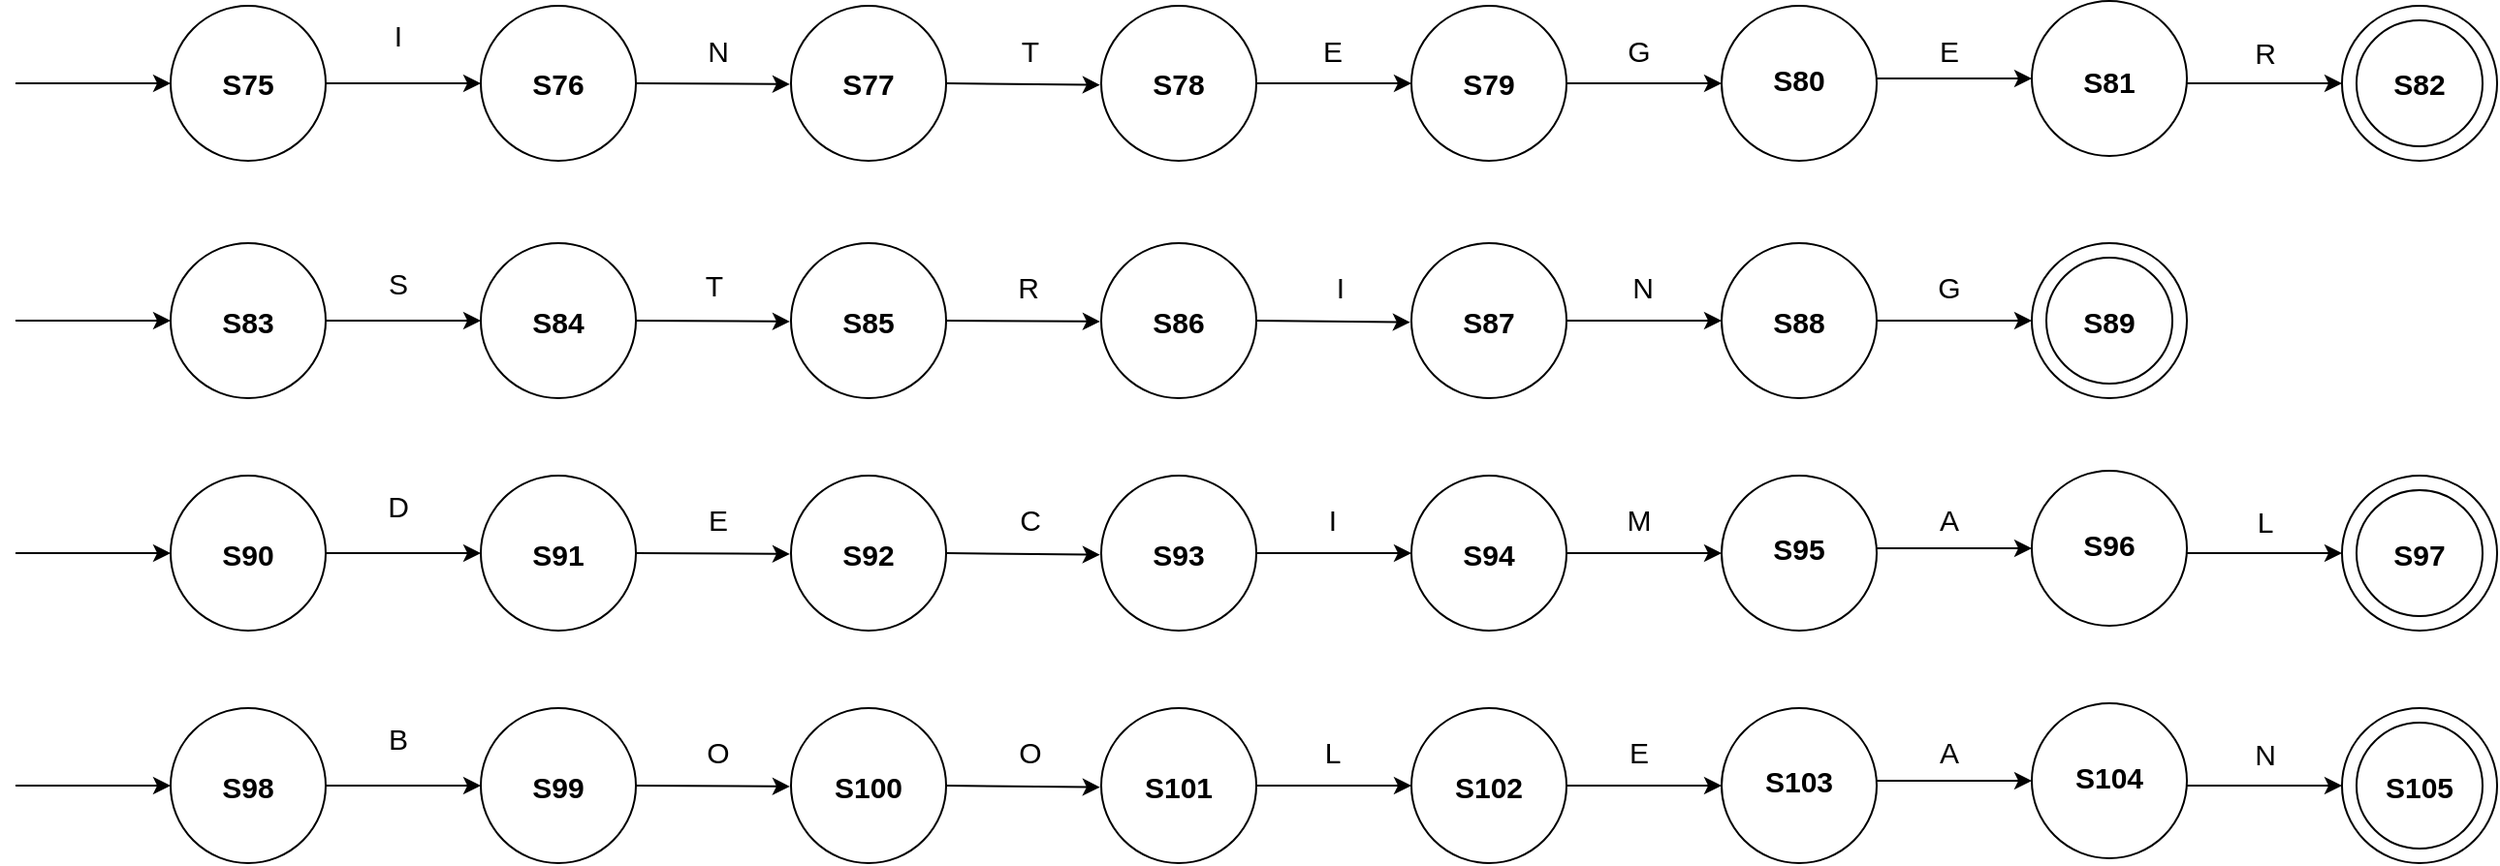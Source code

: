 <mxfile version="23.1.1" type="github">
  <diagram name="Page-1" id="0zzu3dNwDBYfxRRVzu9Y">
    <mxGraphModel dx="2291" dy="819" grid="1" gridSize="10" guides="1" tooltips="1" connect="1" arrows="1" fold="1" page="1" pageScale="1" pageWidth="850" pageHeight="1100" math="0" shadow="0">
      <root>
        <mxCell id="0" />
        <mxCell id="1" parent="0" />
        <mxCell id="2XecXI-3c3T1MpKRaNhF-1" value="" style="ellipse;whiteSpace=wrap;html=1;aspect=fixed;" vertex="1" parent="1">
          <mxGeometry x="40" y="40" width="80" height="80" as="geometry" />
        </mxCell>
        <mxCell id="2XecXI-3c3T1MpKRaNhF-2" value="" style="ellipse;whiteSpace=wrap;html=1;aspect=fixed;" vertex="1" parent="1">
          <mxGeometry x="-120" y="40" width="80" height="80" as="geometry" />
        </mxCell>
        <mxCell id="2XecXI-3c3T1MpKRaNhF-3" value="" style="endArrow=classic;html=1;rounded=0;entryX=0.842;entryY=1.112;entryDx=0;entryDy=0;exitX=1;exitY=0.5;exitDx=0;exitDy=0;entryPerimeter=0;" edge="1" parent="1" source="2XecXI-3c3T1MpKRaNhF-13" target="2XecXI-3c3T1MpKRaNhF-16">
          <mxGeometry width="50" height="50" relative="1" as="geometry">
            <mxPoint x="-160" y="80" as="sourcePoint" />
            <mxPoint x="-80" y="80" as="targetPoint" />
          </mxGeometry>
        </mxCell>
        <mxCell id="2XecXI-3c3T1MpKRaNhF-4" value="" style="endArrow=classic;html=1;rounded=0;entryX=0;entryY=0.5;entryDx=0;entryDy=0;exitX=1;exitY=0.5;exitDx=0;exitDy=0;" edge="1" parent="1" source="2XecXI-3c3T1MpKRaNhF-2" target="2XecXI-3c3T1MpKRaNhF-1">
          <mxGeometry width="50" height="50" relative="1" as="geometry">
            <mxPoint x="-30" y="110" as="sourcePoint" />
            <mxPoint x="90" y="110" as="targetPoint" />
          </mxGeometry>
        </mxCell>
        <mxCell id="2XecXI-3c3T1MpKRaNhF-5" value="&lt;b style=&quot;font-size: 15px;&quot;&gt;S78&lt;/b&gt;" style="text;html=1;strokeColor=none;fillColor=none;align=center;verticalAlign=middle;whiteSpace=wrap;rounded=0;fontSize=15;" vertex="1" parent="1">
          <mxGeometry x="-110" y="65" width="60" height="30" as="geometry" />
        </mxCell>
        <mxCell id="2XecXI-3c3T1MpKRaNhF-6" value="&lt;b&gt;&lt;font style=&quot;font-size: 15px;&quot;&gt;S79&lt;/font&gt;&lt;/b&gt;" style="text;html=1;strokeColor=none;fillColor=none;align=center;verticalAlign=middle;whiteSpace=wrap;rounded=0;" vertex="1" parent="1">
          <mxGeometry x="50" y="65" width="60" height="30" as="geometry" />
        </mxCell>
        <mxCell id="2XecXI-3c3T1MpKRaNhF-7" value="E" style="text;html=1;strokeColor=none;fillColor=none;align=center;verticalAlign=middle;whiteSpace=wrap;rounded=0;fontSize=15;" vertex="1" parent="1">
          <mxGeometry x="-53" y="47.5" width="105" height="30" as="geometry" />
        </mxCell>
        <mxCell id="2XecXI-3c3T1MpKRaNhF-8" value="" style="ellipse;whiteSpace=wrap;html=1;aspect=fixed;" vertex="1" parent="1">
          <mxGeometry x="520" y="40" width="80" height="80" as="geometry" />
        </mxCell>
        <mxCell id="2XecXI-3c3T1MpKRaNhF-9" value="" style="ellipse;whiteSpace=wrap;html=1;aspect=fixed;" vertex="1" parent="1">
          <mxGeometry x="527.5" y="47.5" width="65" height="65" as="geometry" />
        </mxCell>
        <mxCell id="2XecXI-3c3T1MpKRaNhF-10" value="" style="endArrow=classic;html=1;rounded=0;entryX=0;entryY=0.5;entryDx=0;entryDy=0;exitX=1;exitY=0.5;exitDx=0;exitDy=0;" edge="1" parent="1" target="2XecXI-3c3T1MpKRaNhF-8">
          <mxGeometry width="50" height="50" relative="1" as="geometry">
            <mxPoint x="440" y="80" as="sourcePoint" />
            <mxPoint x="570" y="110" as="targetPoint" />
          </mxGeometry>
        </mxCell>
        <mxCell id="2XecXI-3c3T1MpKRaNhF-11" value="&lt;b&gt;&lt;font style=&quot;font-size: 15px;&quot;&gt;S82&lt;/font&gt;&lt;/b&gt;" style="text;html=1;strokeColor=none;fillColor=none;align=center;verticalAlign=middle;whiteSpace=wrap;rounded=0;" vertex="1" parent="1">
          <mxGeometry x="530" y="65" width="60" height="30" as="geometry" />
        </mxCell>
        <mxCell id="2XecXI-3c3T1MpKRaNhF-12" value="R" style="text;html=1;strokeColor=none;fillColor=none;align=center;verticalAlign=middle;whiteSpace=wrap;rounded=0;fontSize=15;" vertex="1" parent="1">
          <mxGeometry x="428" y="48.5" width="105" height="30" as="geometry" />
        </mxCell>
        <mxCell id="2XecXI-3c3T1MpKRaNhF-13" value="" style="ellipse;whiteSpace=wrap;html=1;aspect=fixed;" vertex="1" parent="1">
          <mxGeometry x="-280" y="40" width="80" height="80" as="geometry" />
        </mxCell>
        <mxCell id="2XecXI-3c3T1MpKRaNhF-14" value="" style="endArrow=classic;html=1;rounded=0;entryX=0.852;entryY=1.098;entryDx=0;entryDy=0;entryPerimeter=0;" edge="1" parent="1" target="2XecXI-3c3T1MpKRaNhF-19">
          <mxGeometry width="50" height="50" relative="1" as="geometry">
            <mxPoint x="-360" y="80" as="sourcePoint" />
            <mxPoint x="-240" y="80" as="targetPoint" />
          </mxGeometry>
        </mxCell>
        <mxCell id="2XecXI-3c3T1MpKRaNhF-15" value="&lt;b style=&quot;font-size: 15px;&quot;&gt;S77&lt;/b&gt;" style="text;html=1;strokeColor=none;fillColor=none;align=center;verticalAlign=middle;whiteSpace=wrap;rounded=0;fontSize=15;" vertex="1" parent="1">
          <mxGeometry x="-270" y="65" width="60" height="30" as="geometry" />
        </mxCell>
        <mxCell id="2XecXI-3c3T1MpKRaNhF-16" value="T" style="text;html=1;strokeColor=none;fillColor=none;align=center;verticalAlign=middle;whiteSpace=wrap;rounded=0;fontSize=15;" vertex="1" parent="1">
          <mxGeometry x="-209" y="47.5" width="105" height="30" as="geometry" />
        </mxCell>
        <mxCell id="2XecXI-3c3T1MpKRaNhF-17" value="" style="ellipse;whiteSpace=wrap;html=1;aspect=fixed;" vertex="1" parent="1">
          <mxGeometry x="-440" y="40" width="80" height="80" as="geometry" />
        </mxCell>
        <mxCell id="2XecXI-3c3T1MpKRaNhF-18" value="&lt;b style=&quot;font-size: 15px;&quot;&gt;S76&lt;/b&gt;" style="text;html=1;strokeColor=none;fillColor=none;align=center;verticalAlign=middle;whiteSpace=wrap;rounded=0;fontSize=15;" vertex="1" parent="1">
          <mxGeometry x="-430" y="65" width="60" height="30" as="geometry" />
        </mxCell>
        <mxCell id="2XecXI-3c3T1MpKRaNhF-19" value="N" style="text;html=1;strokeColor=none;fillColor=none;align=center;verticalAlign=middle;whiteSpace=wrap;rounded=0;fontSize=15;" vertex="1" parent="1">
          <mxGeometry x="-370" y="47.5" width="105" height="30" as="geometry" />
        </mxCell>
        <mxCell id="2XecXI-3c3T1MpKRaNhF-20" value="" style="endArrow=classic;html=1;rounded=0;" edge="1" parent="1">
          <mxGeometry width="50" height="50" relative="1" as="geometry">
            <mxPoint x="-520" y="80" as="sourcePoint" />
            <mxPoint x="-440" y="80" as="targetPoint" />
          </mxGeometry>
        </mxCell>
        <mxCell id="2XecXI-3c3T1MpKRaNhF-21" value="" style="ellipse;whiteSpace=wrap;html=1;aspect=fixed;" vertex="1" parent="1">
          <mxGeometry x="-600" y="40" width="80" height="80" as="geometry" />
        </mxCell>
        <mxCell id="2XecXI-3c3T1MpKRaNhF-22" value="" style="endArrow=classic;html=1;rounded=0;entryX=0;entryY=0.5;entryDx=0;entryDy=0;" edge="1" parent="1">
          <mxGeometry width="50" height="50" relative="1" as="geometry">
            <mxPoint x="-680" y="80" as="sourcePoint" />
            <mxPoint x="-600" y="80" as="targetPoint" />
          </mxGeometry>
        </mxCell>
        <mxCell id="2XecXI-3c3T1MpKRaNhF-23" value="&lt;b style=&quot;font-size: 15px;&quot;&gt;S75&lt;/b&gt;" style="text;html=1;strokeColor=none;fillColor=none;align=center;verticalAlign=middle;whiteSpace=wrap;rounded=0;fontSize=15;" vertex="1" parent="1">
          <mxGeometry x="-590" y="65" width="60" height="30" as="geometry" />
        </mxCell>
        <mxCell id="2XecXI-3c3T1MpKRaNhF-24" value="I" style="text;html=1;strokeColor=none;fillColor=none;align=center;verticalAlign=middle;whiteSpace=wrap;rounded=0;fontSize=15;" vertex="1" parent="1">
          <mxGeometry x="-535" y="40" width="105" height="30" as="geometry" />
        </mxCell>
        <mxCell id="2XecXI-3c3T1MpKRaNhF-25" value="" style="ellipse;whiteSpace=wrap;html=1;aspect=fixed;" vertex="1" parent="1">
          <mxGeometry x="200" y="40" width="80" height="80" as="geometry" />
        </mxCell>
        <mxCell id="2XecXI-3c3T1MpKRaNhF-26" value="" style="endArrow=classic;html=1;rounded=0;entryX=0;entryY=0.5;entryDx=0;entryDy=0;exitX=1;exitY=0.5;exitDx=0;exitDy=0;" edge="1" parent="1" target="2XecXI-3c3T1MpKRaNhF-25">
          <mxGeometry width="50" height="50" relative="1" as="geometry">
            <mxPoint x="120" y="80" as="sourcePoint" />
            <mxPoint x="250" y="110" as="targetPoint" />
          </mxGeometry>
        </mxCell>
        <mxCell id="2XecXI-3c3T1MpKRaNhF-27" value="&lt;b&gt;&lt;font style=&quot;font-size: 15px;&quot;&gt;S80&lt;/font&gt;&lt;/b&gt;" style="text;html=1;strokeColor=none;fillColor=none;align=center;verticalAlign=middle;whiteSpace=wrap;rounded=0;" vertex="1" parent="1">
          <mxGeometry x="210" y="65" width="60" height="25" as="geometry" />
        </mxCell>
        <mxCell id="2XecXI-3c3T1MpKRaNhF-28" value="G" style="text;html=1;strokeColor=none;fillColor=none;align=center;verticalAlign=middle;whiteSpace=wrap;rounded=0;fontSize=15;" vertex="1" parent="1">
          <mxGeometry x="105" y="47.5" width="105" height="30" as="geometry" />
        </mxCell>
        <mxCell id="2XecXI-3c3T1MpKRaNhF-29" value="" style="ellipse;whiteSpace=wrap;html=1;aspect=fixed;" vertex="1" parent="1">
          <mxGeometry x="360" y="37.5" width="80" height="80" as="geometry" />
        </mxCell>
        <mxCell id="2XecXI-3c3T1MpKRaNhF-30" value="" style="endArrow=classic;html=1;rounded=0;entryX=0;entryY=0.5;entryDx=0;entryDy=0;exitX=1;exitY=0.5;exitDx=0;exitDy=0;" edge="1" parent="1" target="2XecXI-3c3T1MpKRaNhF-29">
          <mxGeometry width="50" height="50" relative="1" as="geometry">
            <mxPoint x="280" y="77.5" as="sourcePoint" />
            <mxPoint x="410" y="107.5" as="targetPoint" />
          </mxGeometry>
        </mxCell>
        <mxCell id="2XecXI-3c3T1MpKRaNhF-31" value="&lt;b&gt;&lt;font style=&quot;font-size: 15px;&quot;&gt;S81&lt;/font&gt;&lt;/b&gt;" style="text;html=1;strokeColor=none;fillColor=none;align=center;verticalAlign=middle;whiteSpace=wrap;rounded=0;" vertex="1" parent="1">
          <mxGeometry x="370" y="66.5" width="60" height="25" as="geometry" />
        </mxCell>
        <mxCell id="2XecXI-3c3T1MpKRaNhF-32" value="E" style="text;html=1;strokeColor=none;fillColor=none;align=center;verticalAlign=middle;whiteSpace=wrap;rounded=0;fontSize=15;" vertex="1" parent="1">
          <mxGeometry x="265" y="47.5" width="105" height="30" as="geometry" />
        </mxCell>
        <mxCell id="2XecXI-3c3T1MpKRaNhF-33" value="" style="ellipse;whiteSpace=wrap;html=1;aspect=fixed;" vertex="1" parent="1">
          <mxGeometry x="200" y="162.5" width="80" height="80" as="geometry" />
        </mxCell>
        <mxCell id="2XecXI-3c3T1MpKRaNhF-34" value="" style="ellipse;whiteSpace=wrap;html=1;aspect=fixed;" vertex="1" parent="1">
          <mxGeometry x="40" y="162.5" width="80" height="80" as="geometry" />
        </mxCell>
        <mxCell id="2XecXI-3c3T1MpKRaNhF-35" value="" style="endArrow=classic;html=1;rounded=0;entryX=0.842;entryY=1.112;entryDx=0;entryDy=0;exitX=1;exitY=0.5;exitDx=0;exitDy=0;entryPerimeter=0;" edge="1" parent="1" source="2XecXI-3c3T1MpKRaNhF-45" target="2XecXI-3c3T1MpKRaNhF-48">
          <mxGeometry width="50" height="50" relative="1" as="geometry">
            <mxPoint y="202.5" as="sourcePoint" />
            <mxPoint x="80" y="202.5" as="targetPoint" />
          </mxGeometry>
        </mxCell>
        <mxCell id="2XecXI-3c3T1MpKRaNhF-36" value="" style="endArrow=classic;html=1;rounded=0;entryX=0;entryY=0.5;entryDx=0;entryDy=0;exitX=1;exitY=0.5;exitDx=0;exitDy=0;" edge="1" parent="1" source="2XecXI-3c3T1MpKRaNhF-34" target="2XecXI-3c3T1MpKRaNhF-33">
          <mxGeometry width="50" height="50" relative="1" as="geometry">
            <mxPoint x="130" y="232.5" as="sourcePoint" />
            <mxPoint x="250" y="232.5" as="targetPoint" />
          </mxGeometry>
        </mxCell>
        <mxCell id="2XecXI-3c3T1MpKRaNhF-37" value="&lt;b style=&quot;font-size: 15px;&quot;&gt;S87&lt;/b&gt;" style="text;html=1;strokeColor=none;fillColor=none;align=center;verticalAlign=middle;whiteSpace=wrap;rounded=0;fontSize=15;" vertex="1" parent="1">
          <mxGeometry x="50" y="187.5" width="60" height="30" as="geometry" />
        </mxCell>
        <mxCell id="2XecXI-3c3T1MpKRaNhF-38" value="&lt;b&gt;&lt;font style=&quot;font-size: 15px;&quot;&gt;S88&lt;/font&gt;&lt;/b&gt;" style="text;html=1;strokeColor=none;fillColor=none;align=center;verticalAlign=middle;whiteSpace=wrap;rounded=0;" vertex="1" parent="1">
          <mxGeometry x="210" y="187.5" width="60" height="30" as="geometry" />
        </mxCell>
        <mxCell id="2XecXI-3c3T1MpKRaNhF-39" value="N" style="text;html=1;strokeColor=none;fillColor=none;align=center;verticalAlign=middle;whiteSpace=wrap;rounded=0;fontSize=15;" vertex="1" parent="1">
          <mxGeometry x="107" y="170" width="105" height="30" as="geometry" />
        </mxCell>
        <mxCell id="2XecXI-3c3T1MpKRaNhF-40" value="" style="ellipse;whiteSpace=wrap;html=1;aspect=fixed;" vertex="1" parent="1">
          <mxGeometry x="360" y="162.5" width="80" height="80" as="geometry" />
        </mxCell>
        <mxCell id="2XecXI-3c3T1MpKRaNhF-41" value="" style="ellipse;whiteSpace=wrap;html=1;aspect=fixed;" vertex="1" parent="1">
          <mxGeometry x="367.5" y="170" width="65" height="65" as="geometry" />
        </mxCell>
        <mxCell id="2XecXI-3c3T1MpKRaNhF-43" value="&lt;b&gt;&lt;font style=&quot;font-size: 15px;&quot;&gt;S89&lt;/font&gt;&lt;/b&gt;" style="text;html=1;strokeColor=none;fillColor=none;align=center;verticalAlign=middle;whiteSpace=wrap;rounded=0;" vertex="1" parent="1">
          <mxGeometry x="370" y="187.5" width="60" height="30" as="geometry" />
        </mxCell>
        <mxCell id="2XecXI-3c3T1MpKRaNhF-45" value="" style="ellipse;whiteSpace=wrap;html=1;aspect=fixed;" vertex="1" parent="1">
          <mxGeometry x="-120" y="162.5" width="80" height="80" as="geometry" />
        </mxCell>
        <mxCell id="2XecXI-3c3T1MpKRaNhF-46" value="" style="endArrow=classic;html=1;rounded=0;entryX=0.852;entryY=1.098;entryDx=0;entryDy=0;entryPerimeter=0;" edge="1" parent="1">
          <mxGeometry width="50" height="50" relative="1" as="geometry">
            <mxPoint x="-200" y="202.5" as="sourcePoint" />
            <mxPoint x="-120.54" y="202.94" as="targetPoint" />
          </mxGeometry>
        </mxCell>
        <mxCell id="2XecXI-3c3T1MpKRaNhF-47" value="&lt;b style=&quot;font-size: 15px;&quot;&gt;S86&lt;/b&gt;" style="text;html=1;strokeColor=none;fillColor=none;align=center;verticalAlign=middle;whiteSpace=wrap;rounded=0;fontSize=15;" vertex="1" parent="1">
          <mxGeometry x="-110" y="187.5" width="60" height="30" as="geometry" />
        </mxCell>
        <mxCell id="2XecXI-3c3T1MpKRaNhF-48" value="I" style="text;html=1;strokeColor=none;fillColor=none;align=center;verticalAlign=middle;whiteSpace=wrap;rounded=0;fontSize=15;" vertex="1" parent="1">
          <mxGeometry x="-49" y="170" width="105" height="30" as="geometry" />
        </mxCell>
        <mxCell id="2XecXI-3c3T1MpKRaNhF-49" value="" style="ellipse;whiteSpace=wrap;html=1;aspect=fixed;" vertex="1" parent="1">
          <mxGeometry x="-440" y="162.5" width="80" height="80" as="geometry" />
        </mxCell>
        <mxCell id="2XecXI-3c3T1MpKRaNhF-50" value="&lt;b style=&quot;font-size: 15px;&quot;&gt;S84&lt;/b&gt;" style="text;html=1;strokeColor=none;fillColor=none;align=center;verticalAlign=middle;whiteSpace=wrap;rounded=0;fontSize=15;" vertex="1" parent="1">
          <mxGeometry x="-430" y="187.5" width="60" height="30" as="geometry" />
        </mxCell>
        <mxCell id="2XecXI-3c3T1MpKRaNhF-51" value="T" style="text;html=1;strokeColor=none;fillColor=none;align=center;verticalAlign=middle;whiteSpace=wrap;rounded=0;fontSize=15;" vertex="1" parent="1">
          <mxGeometry x="-372" y="169" width="105" height="30" as="geometry" />
        </mxCell>
        <mxCell id="2XecXI-3c3T1MpKRaNhF-52" value="" style="endArrow=classic;html=1;rounded=0;" edge="1" parent="1">
          <mxGeometry width="50" height="50" relative="1" as="geometry">
            <mxPoint x="-520" y="202.5" as="sourcePoint" />
            <mxPoint x="-440" y="202.5" as="targetPoint" />
          </mxGeometry>
        </mxCell>
        <mxCell id="2XecXI-3c3T1MpKRaNhF-53" value="" style="ellipse;whiteSpace=wrap;html=1;aspect=fixed;" vertex="1" parent="1">
          <mxGeometry x="-600" y="162.5" width="80" height="80" as="geometry" />
        </mxCell>
        <mxCell id="2XecXI-3c3T1MpKRaNhF-54" value="" style="endArrow=classic;html=1;rounded=0;entryX=0;entryY=0.5;entryDx=0;entryDy=0;" edge="1" parent="1">
          <mxGeometry width="50" height="50" relative="1" as="geometry">
            <mxPoint x="-680" y="202.5" as="sourcePoint" />
            <mxPoint x="-600" y="202.5" as="targetPoint" />
          </mxGeometry>
        </mxCell>
        <mxCell id="2XecXI-3c3T1MpKRaNhF-55" value="&lt;b style=&quot;font-size: 15px;&quot;&gt;S83&lt;/b&gt;" style="text;html=1;strokeColor=none;fillColor=none;align=center;verticalAlign=middle;whiteSpace=wrap;rounded=0;fontSize=15;" vertex="1" parent="1">
          <mxGeometry x="-590" y="187.5" width="60" height="30" as="geometry" />
        </mxCell>
        <mxCell id="2XecXI-3c3T1MpKRaNhF-56" value="S" style="text;html=1;strokeColor=none;fillColor=none;align=center;verticalAlign=middle;whiteSpace=wrap;rounded=0;fontSize=15;" vertex="1" parent="1">
          <mxGeometry x="-535" y="167.5" width="105" height="30" as="geometry" />
        </mxCell>
        <mxCell id="2XecXI-3c3T1MpKRaNhF-58" value="" style="endArrow=classic;html=1;rounded=0;entryX=0;entryY=0.5;entryDx=0;entryDy=0;exitX=1;exitY=0.5;exitDx=0;exitDy=0;" edge="1" parent="1">
          <mxGeometry width="50" height="50" relative="1" as="geometry">
            <mxPoint x="280" y="202.5" as="sourcePoint" />
            <mxPoint x="360.0" y="202.5" as="targetPoint" />
          </mxGeometry>
        </mxCell>
        <mxCell id="2XecXI-3c3T1MpKRaNhF-60" value="G" style="text;html=1;strokeColor=none;fillColor=none;align=center;verticalAlign=middle;whiteSpace=wrap;rounded=0;fontSize=15;" vertex="1" parent="1">
          <mxGeometry x="265" y="170" width="105" height="30" as="geometry" />
        </mxCell>
        <mxCell id="2XecXI-3c3T1MpKRaNhF-65" value="" style="ellipse;whiteSpace=wrap;html=1;aspect=fixed;" vertex="1" parent="1">
          <mxGeometry x="40" y="282.5" width="80" height="80" as="geometry" />
        </mxCell>
        <mxCell id="2XecXI-3c3T1MpKRaNhF-66" value="" style="ellipse;whiteSpace=wrap;html=1;aspect=fixed;" vertex="1" parent="1">
          <mxGeometry x="-120" y="282.5" width="80" height="80" as="geometry" />
        </mxCell>
        <mxCell id="2XecXI-3c3T1MpKRaNhF-67" value="" style="endArrow=classic;html=1;rounded=0;entryX=0.842;entryY=1.112;entryDx=0;entryDy=0;exitX=1;exitY=0.5;exitDx=0;exitDy=0;entryPerimeter=0;" edge="1" parent="1" source="2XecXI-3c3T1MpKRaNhF-77" target="2XecXI-3c3T1MpKRaNhF-80">
          <mxGeometry width="50" height="50" relative="1" as="geometry">
            <mxPoint x="-160" y="322.5" as="sourcePoint" />
            <mxPoint x="-80" y="322.5" as="targetPoint" />
          </mxGeometry>
        </mxCell>
        <mxCell id="2XecXI-3c3T1MpKRaNhF-68" value="" style="endArrow=classic;html=1;rounded=0;entryX=0;entryY=0.5;entryDx=0;entryDy=0;exitX=1;exitY=0.5;exitDx=0;exitDy=0;" edge="1" parent="1" source="2XecXI-3c3T1MpKRaNhF-66" target="2XecXI-3c3T1MpKRaNhF-65">
          <mxGeometry width="50" height="50" relative="1" as="geometry">
            <mxPoint x="-30" y="352.5" as="sourcePoint" />
            <mxPoint x="90" y="352.5" as="targetPoint" />
          </mxGeometry>
        </mxCell>
        <mxCell id="2XecXI-3c3T1MpKRaNhF-69" value="&lt;b style=&quot;font-size: 15px;&quot;&gt;S93&lt;/b&gt;" style="text;html=1;strokeColor=none;fillColor=none;align=center;verticalAlign=middle;whiteSpace=wrap;rounded=0;fontSize=15;" vertex="1" parent="1">
          <mxGeometry x="-110" y="307.5" width="60" height="30" as="geometry" />
        </mxCell>
        <mxCell id="2XecXI-3c3T1MpKRaNhF-70" value="&lt;b&gt;&lt;font style=&quot;font-size: 15px;&quot;&gt;S94&lt;/font&gt;&lt;/b&gt;" style="text;html=1;strokeColor=none;fillColor=none;align=center;verticalAlign=middle;whiteSpace=wrap;rounded=0;" vertex="1" parent="1">
          <mxGeometry x="50" y="307.5" width="60" height="30" as="geometry" />
        </mxCell>
        <mxCell id="2XecXI-3c3T1MpKRaNhF-71" value="I" style="text;html=1;strokeColor=none;fillColor=none;align=center;verticalAlign=middle;whiteSpace=wrap;rounded=0;fontSize=15;" vertex="1" parent="1">
          <mxGeometry x="-53" y="290" width="105" height="30" as="geometry" />
        </mxCell>
        <mxCell id="2XecXI-3c3T1MpKRaNhF-72" value="" style="ellipse;whiteSpace=wrap;html=1;aspect=fixed;" vertex="1" parent="1">
          <mxGeometry x="520" y="282.5" width="80" height="80" as="geometry" />
        </mxCell>
        <mxCell id="2XecXI-3c3T1MpKRaNhF-73" value="" style="ellipse;whiteSpace=wrap;html=1;aspect=fixed;" vertex="1" parent="1">
          <mxGeometry x="527.5" y="290" width="65" height="65" as="geometry" />
        </mxCell>
        <mxCell id="2XecXI-3c3T1MpKRaNhF-74" value="" style="endArrow=classic;html=1;rounded=0;entryX=0;entryY=0.5;entryDx=0;entryDy=0;exitX=1;exitY=0.5;exitDx=0;exitDy=0;" edge="1" parent="1" target="2XecXI-3c3T1MpKRaNhF-72">
          <mxGeometry width="50" height="50" relative="1" as="geometry">
            <mxPoint x="440" y="322.5" as="sourcePoint" />
            <mxPoint x="570" y="352.5" as="targetPoint" />
          </mxGeometry>
        </mxCell>
        <mxCell id="2XecXI-3c3T1MpKRaNhF-75" value="&lt;b&gt;&lt;font style=&quot;font-size: 15px;&quot;&gt;S97&lt;/font&gt;&lt;/b&gt;" style="text;html=1;strokeColor=none;fillColor=none;align=center;verticalAlign=middle;whiteSpace=wrap;rounded=0;" vertex="1" parent="1">
          <mxGeometry x="530" y="307.5" width="60" height="30" as="geometry" />
        </mxCell>
        <mxCell id="2XecXI-3c3T1MpKRaNhF-76" value="L" style="text;html=1;strokeColor=none;fillColor=none;align=center;verticalAlign=middle;whiteSpace=wrap;rounded=0;fontSize=15;" vertex="1" parent="1">
          <mxGeometry x="428" y="291" width="105" height="30" as="geometry" />
        </mxCell>
        <mxCell id="2XecXI-3c3T1MpKRaNhF-77" value="" style="ellipse;whiteSpace=wrap;html=1;aspect=fixed;" vertex="1" parent="1">
          <mxGeometry x="-280" y="282.5" width="80" height="80" as="geometry" />
        </mxCell>
        <mxCell id="2XecXI-3c3T1MpKRaNhF-78" value="" style="endArrow=classic;html=1;rounded=0;entryX=0.852;entryY=1.098;entryDx=0;entryDy=0;entryPerimeter=0;" edge="1" parent="1" target="2XecXI-3c3T1MpKRaNhF-83">
          <mxGeometry width="50" height="50" relative="1" as="geometry">
            <mxPoint x="-360" y="322.5" as="sourcePoint" />
            <mxPoint x="-240" y="322.5" as="targetPoint" />
          </mxGeometry>
        </mxCell>
        <mxCell id="2XecXI-3c3T1MpKRaNhF-79" value="&lt;b style=&quot;font-size: 15px;&quot;&gt;S92&lt;/b&gt;" style="text;html=1;strokeColor=none;fillColor=none;align=center;verticalAlign=middle;whiteSpace=wrap;rounded=0;fontSize=15;" vertex="1" parent="1">
          <mxGeometry x="-270" y="307.5" width="60" height="30" as="geometry" />
        </mxCell>
        <mxCell id="2XecXI-3c3T1MpKRaNhF-80" value="C" style="text;html=1;strokeColor=none;fillColor=none;align=center;verticalAlign=middle;whiteSpace=wrap;rounded=0;fontSize=15;" vertex="1" parent="1">
          <mxGeometry x="-209" y="290" width="105" height="30" as="geometry" />
        </mxCell>
        <mxCell id="2XecXI-3c3T1MpKRaNhF-81" value="" style="ellipse;whiteSpace=wrap;html=1;aspect=fixed;" vertex="1" parent="1">
          <mxGeometry x="-440" y="282.5" width="80" height="80" as="geometry" />
        </mxCell>
        <mxCell id="2XecXI-3c3T1MpKRaNhF-82" value="&lt;b style=&quot;font-size: 15px;&quot;&gt;S91&lt;/b&gt;" style="text;html=1;strokeColor=none;fillColor=none;align=center;verticalAlign=middle;whiteSpace=wrap;rounded=0;fontSize=15;" vertex="1" parent="1">
          <mxGeometry x="-430" y="307.5" width="60" height="30" as="geometry" />
        </mxCell>
        <mxCell id="2XecXI-3c3T1MpKRaNhF-83" value="E" style="text;html=1;strokeColor=none;fillColor=none;align=center;verticalAlign=middle;whiteSpace=wrap;rounded=0;fontSize=15;" vertex="1" parent="1">
          <mxGeometry x="-370" y="290" width="105" height="30" as="geometry" />
        </mxCell>
        <mxCell id="2XecXI-3c3T1MpKRaNhF-84" value="" style="endArrow=classic;html=1;rounded=0;" edge="1" parent="1">
          <mxGeometry width="50" height="50" relative="1" as="geometry">
            <mxPoint x="-520" y="322.5" as="sourcePoint" />
            <mxPoint x="-440" y="322.5" as="targetPoint" />
          </mxGeometry>
        </mxCell>
        <mxCell id="2XecXI-3c3T1MpKRaNhF-85" value="" style="ellipse;whiteSpace=wrap;html=1;aspect=fixed;" vertex="1" parent="1">
          <mxGeometry x="-600" y="282.5" width="80" height="80" as="geometry" />
        </mxCell>
        <mxCell id="2XecXI-3c3T1MpKRaNhF-86" value="" style="endArrow=classic;html=1;rounded=0;entryX=0;entryY=0.5;entryDx=0;entryDy=0;" edge="1" parent="1">
          <mxGeometry width="50" height="50" relative="1" as="geometry">
            <mxPoint x="-680" y="322.5" as="sourcePoint" />
            <mxPoint x="-600" y="322.5" as="targetPoint" />
          </mxGeometry>
        </mxCell>
        <mxCell id="2XecXI-3c3T1MpKRaNhF-87" value="&lt;b style=&quot;font-size: 15px;&quot;&gt;S90&lt;/b&gt;" style="text;html=1;strokeColor=none;fillColor=none;align=center;verticalAlign=middle;whiteSpace=wrap;rounded=0;fontSize=15;" vertex="1" parent="1">
          <mxGeometry x="-590" y="307.5" width="60" height="30" as="geometry" />
        </mxCell>
        <mxCell id="2XecXI-3c3T1MpKRaNhF-88" value="D" style="text;html=1;strokeColor=none;fillColor=none;align=center;verticalAlign=middle;whiteSpace=wrap;rounded=0;fontSize=15;" vertex="1" parent="1">
          <mxGeometry x="-535" y="282.5" width="105" height="30" as="geometry" />
        </mxCell>
        <mxCell id="2XecXI-3c3T1MpKRaNhF-89" value="" style="ellipse;whiteSpace=wrap;html=1;aspect=fixed;" vertex="1" parent="1">
          <mxGeometry x="200" y="282.5" width="80" height="80" as="geometry" />
        </mxCell>
        <mxCell id="2XecXI-3c3T1MpKRaNhF-90" value="" style="endArrow=classic;html=1;rounded=0;entryX=0;entryY=0.5;entryDx=0;entryDy=0;exitX=1;exitY=0.5;exitDx=0;exitDy=0;" edge="1" parent="1" target="2XecXI-3c3T1MpKRaNhF-89">
          <mxGeometry width="50" height="50" relative="1" as="geometry">
            <mxPoint x="120" y="322.5" as="sourcePoint" />
            <mxPoint x="250" y="352.5" as="targetPoint" />
          </mxGeometry>
        </mxCell>
        <mxCell id="2XecXI-3c3T1MpKRaNhF-91" value="&lt;b&gt;&lt;font style=&quot;font-size: 15px;&quot;&gt;S95&lt;/font&gt;&lt;/b&gt;" style="text;html=1;strokeColor=none;fillColor=none;align=center;verticalAlign=middle;whiteSpace=wrap;rounded=0;" vertex="1" parent="1">
          <mxGeometry x="210" y="307.5" width="60" height="25" as="geometry" />
        </mxCell>
        <mxCell id="2XecXI-3c3T1MpKRaNhF-92" value="M" style="text;html=1;strokeColor=none;fillColor=none;align=center;verticalAlign=middle;whiteSpace=wrap;rounded=0;fontSize=15;" vertex="1" parent="1">
          <mxGeometry x="105" y="290" width="105" height="30" as="geometry" />
        </mxCell>
        <mxCell id="2XecXI-3c3T1MpKRaNhF-93" value="" style="ellipse;whiteSpace=wrap;html=1;aspect=fixed;" vertex="1" parent="1">
          <mxGeometry x="360" y="280" width="80" height="80" as="geometry" />
        </mxCell>
        <mxCell id="2XecXI-3c3T1MpKRaNhF-94" value="" style="endArrow=classic;html=1;rounded=0;entryX=0;entryY=0.5;entryDx=0;entryDy=0;exitX=1;exitY=0.5;exitDx=0;exitDy=0;" edge="1" parent="1" target="2XecXI-3c3T1MpKRaNhF-93">
          <mxGeometry width="50" height="50" relative="1" as="geometry">
            <mxPoint x="280" y="320" as="sourcePoint" />
            <mxPoint x="410" y="350" as="targetPoint" />
          </mxGeometry>
        </mxCell>
        <mxCell id="2XecXI-3c3T1MpKRaNhF-95" value="&lt;b&gt;&lt;font style=&quot;font-size: 15px;&quot;&gt;S96&lt;/font&gt;&lt;/b&gt;" style="text;html=1;strokeColor=none;fillColor=none;align=center;verticalAlign=middle;whiteSpace=wrap;rounded=0;" vertex="1" parent="1">
          <mxGeometry x="370" y="305" width="60" height="25" as="geometry" />
        </mxCell>
        <mxCell id="2XecXI-3c3T1MpKRaNhF-96" value="A" style="text;html=1;strokeColor=none;fillColor=none;align=center;verticalAlign=middle;whiteSpace=wrap;rounded=0;fontSize=15;" vertex="1" parent="1">
          <mxGeometry x="265" y="290" width="105" height="30" as="geometry" />
        </mxCell>
        <mxCell id="2XecXI-3c3T1MpKRaNhF-97" value="" style="ellipse;whiteSpace=wrap;html=1;aspect=fixed;" vertex="1" parent="1">
          <mxGeometry x="40" y="402.5" width="80" height="80" as="geometry" />
        </mxCell>
        <mxCell id="2XecXI-3c3T1MpKRaNhF-98" value="" style="ellipse;whiteSpace=wrap;html=1;aspect=fixed;" vertex="1" parent="1">
          <mxGeometry x="-120" y="402.5" width="80" height="80" as="geometry" />
        </mxCell>
        <mxCell id="2XecXI-3c3T1MpKRaNhF-99" value="" style="endArrow=classic;html=1;rounded=0;entryX=0.842;entryY=1.112;entryDx=0;entryDy=0;exitX=1;exitY=0.5;exitDx=0;exitDy=0;entryPerimeter=0;" edge="1" parent="1" source="2XecXI-3c3T1MpKRaNhF-109" target="2XecXI-3c3T1MpKRaNhF-112">
          <mxGeometry width="50" height="50" relative="1" as="geometry">
            <mxPoint x="-160" y="442.5" as="sourcePoint" />
            <mxPoint x="-80" y="442.5" as="targetPoint" />
          </mxGeometry>
        </mxCell>
        <mxCell id="2XecXI-3c3T1MpKRaNhF-100" value="" style="endArrow=classic;html=1;rounded=0;entryX=0;entryY=0.5;entryDx=0;entryDy=0;exitX=1;exitY=0.5;exitDx=0;exitDy=0;" edge="1" parent="1" source="2XecXI-3c3T1MpKRaNhF-98" target="2XecXI-3c3T1MpKRaNhF-97">
          <mxGeometry width="50" height="50" relative="1" as="geometry">
            <mxPoint x="-30" y="472.5" as="sourcePoint" />
            <mxPoint x="90" y="472.5" as="targetPoint" />
          </mxGeometry>
        </mxCell>
        <mxCell id="2XecXI-3c3T1MpKRaNhF-101" value="&lt;b style=&quot;font-size: 15px;&quot;&gt;S101&lt;/b&gt;" style="text;html=1;strokeColor=none;fillColor=none;align=center;verticalAlign=middle;whiteSpace=wrap;rounded=0;fontSize=15;" vertex="1" parent="1">
          <mxGeometry x="-110" y="427.5" width="60" height="30" as="geometry" />
        </mxCell>
        <mxCell id="2XecXI-3c3T1MpKRaNhF-102" value="&lt;b&gt;&lt;font style=&quot;font-size: 15px;&quot;&gt;S102&lt;/font&gt;&lt;/b&gt;" style="text;html=1;strokeColor=none;fillColor=none;align=center;verticalAlign=middle;whiteSpace=wrap;rounded=0;" vertex="1" parent="1">
          <mxGeometry x="50" y="427.5" width="60" height="30" as="geometry" />
        </mxCell>
        <mxCell id="2XecXI-3c3T1MpKRaNhF-103" value="L" style="text;html=1;strokeColor=none;fillColor=none;align=center;verticalAlign=middle;whiteSpace=wrap;rounded=0;fontSize=15;" vertex="1" parent="1">
          <mxGeometry x="-53" y="410" width="105" height="30" as="geometry" />
        </mxCell>
        <mxCell id="2XecXI-3c3T1MpKRaNhF-104" value="" style="ellipse;whiteSpace=wrap;html=1;aspect=fixed;" vertex="1" parent="1">
          <mxGeometry x="520" y="402.5" width="80" height="80" as="geometry" />
        </mxCell>
        <mxCell id="2XecXI-3c3T1MpKRaNhF-105" value="" style="ellipse;whiteSpace=wrap;html=1;aspect=fixed;" vertex="1" parent="1">
          <mxGeometry x="527.5" y="410" width="65" height="65" as="geometry" />
        </mxCell>
        <mxCell id="2XecXI-3c3T1MpKRaNhF-106" value="" style="endArrow=classic;html=1;rounded=0;entryX=0;entryY=0.5;entryDx=0;entryDy=0;exitX=1;exitY=0.5;exitDx=0;exitDy=0;" edge="1" parent="1" target="2XecXI-3c3T1MpKRaNhF-104">
          <mxGeometry width="50" height="50" relative="1" as="geometry">
            <mxPoint x="440" y="442.5" as="sourcePoint" />
            <mxPoint x="570" y="472.5" as="targetPoint" />
          </mxGeometry>
        </mxCell>
        <mxCell id="2XecXI-3c3T1MpKRaNhF-107" value="&lt;b&gt;&lt;font style=&quot;font-size: 15px;&quot;&gt;S105&lt;/font&gt;&lt;/b&gt;" style="text;html=1;strokeColor=none;fillColor=none;align=center;verticalAlign=middle;whiteSpace=wrap;rounded=0;" vertex="1" parent="1">
          <mxGeometry x="530" y="427.5" width="60" height="30" as="geometry" />
        </mxCell>
        <mxCell id="2XecXI-3c3T1MpKRaNhF-108" value="N" style="text;html=1;strokeColor=none;fillColor=none;align=center;verticalAlign=middle;whiteSpace=wrap;rounded=0;fontSize=15;" vertex="1" parent="1">
          <mxGeometry x="428" y="411" width="105" height="30" as="geometry" />
        </mxCell>
        <mxCell id="2XecXI-3c3T1MpKRaNhF-109" value="" style="ellipse;whiteSpace=wrap;html=1;aspect=fixed;" vertex="1" parent="1">
          <mxGeometry x="-280" y="402.5" width="80" height="80" as="geometry" />
        </mxCell>
        <mxCell id="2XecXI-3c3T1MpKRaNhF-110" value="" style="endArrow=classic;html=1;rounded=0;entryX=0.852;entryY=1.098;entryDx=0;entryDy=0;entryPerimeter=0;" edge="1" parent="1" target="2XecXI-3c3T1MpKRaNhF-115">
          <mxGeometry width="50" height="50" relative="1" as="geometry">
            <mxPoint x="-360" y="442.5" as="sourcePoint" />
            <mxPoint x="-240" y="442.5" as="targetPoint" />
          </mxGeometry>
        </mxCell>
        <mxCell id="2XecXI-3c3T1MpKRaNhF-111" value="&lt;b style=&quot;font-size: 15px;&quot;&gt;S100&lt;/b&gt;" style="text;html=1;strokeColor=none;fillColor=none;align=center;verticalAlign=middle;whiteSpace=wrap;rounded=0;fontSize=15;" vertex="1" parent="1">
          <mxGeometry x="-270" y="427.5" width="60" height="30" as="geometry" />
        </mxCell>
        <mxCell id="2XecXI-3c3T1MpKRaNhF-112" value="O" style="text;html=1;strokeColor=none;fillColor=none;align=center;verticalAlign=middle;whiteSpace=wrap;rounded=0;fontSize=15;" vertex="1" parent="1">
          <mxGeometry x="-209" y="410" width="105" height="30" as="geometry" />
        </mxCell>
        <mxCell id="2XecXI-3c3T1MpKRaNhF-113" value="" style="ellipse;whiteSpace=wrap;html=1;aspect=fixed;" vertex="1" parent="1">
          <mxGeometry x="-440" y="402.5" width="80" height="80" as="geometry" />
        </mxCell>
        <mxCell id="2XecXI-3c3T1MpKRaNhF-114" value="&lt;b style=&quot;font-size: 15px;&quot;&gt;S99&lt;/b&gt;" style="text;html=1;strokeColor=none;fillColor=none;align=center;verticalAlign=middle;whiteSpace=wrap;rounded=0;fontSize=15;" vertex="1" parent="1">
          <mxGeometry x="-430" y="427.5" width="60" height="30" as="geometry" />
        </mxCell>
        <mxCell id="2XecXI-3c3T1MpKRaNhF-115" value="O" style="text;html=1;strokeColor=none;fillColor=none;align=center;verticalAlign=middle;whiteSpace=wrap;rounded=0;fontSize=15;" vertex="1" parent="1">
          <mxGeometry x="-370" y="410" width="105" height="30" as="geometry" />
        </mxCell>
        <mxCell id="2XecXI-3c3T1MpKRaNhF-116" value="" style="endArrow=classic;html=1;rounded=0;" edge="1" parent="1">
          <mxGeometry width="50" height="50" relative="1" as="geometry">
            <mxPoint x="-520" y="442.5" as="sourcePoint" />
            <mxPoint x="-440" y="442.5" as="targetPoint" />
          </mxGeometry>
        </mxCell>
        <mxCell id="2XecXI-3c3T1MpKRaNhF-117" value="" style="ellipse;whiteSpace=wrap;html=1;aspect=fixed;" vertex="1" parent="1">
          <mxGeometry x="-600" y="402.5" width="80" height="80" as="geometry" />
        </mxCell>
        <mxCell id="2XecXI-3c3T1MpKRaNhF-118" value="" style="endArrow=classic;html=1;rounded=0;entryX=0;entryY=0.5;entryDx=0;entryDy=0;" edge="1" parent="1">
          <mxGeometry width="50" height="50" relative="1" as="geometry">
            <mxPoint x="-680" y="442.5" as="sourcePoint" />
            <mxPoint x="-600" y="442.5" as="targetPoint" />
          </mxGeometry>
        </mxCell>
        <mxCell id="2XecXI-3c3T1MpKRaNhF-119" value="&lt;b style=&quot;font-size: 15px;&quot;&gt;S98&lt;/b&gt;" style="text;html=1;strokeColor=none;fillColor=none;align=center;verticalAlign=middle;whiteSpace=wrap;rounded=0;fontSize=15;" vertex="1" parent="1">
          <mxGeometry x="-590" y="427.5" width="60" height="30" as="geometry" />
        </mxCell>
        <mxCell id="2XecXI-3c3T1MpKRaNhF-120" value="B" style="text;html=1;strokeColor=none;fillColor=none;align=center;verticalAlign=middle;whiteSpace=wrap;rounded=0;fontSize=15;" vertex="1" parent="1">
          <mxGeometry x="-535" y="402.5" width="105" height="30" as="geometry" />
        </mxCell>
        <mxCell id="2XecXI-3c3T1MpKRaNhF-121" value="" style="ellipse;whiteSpace=wrap;html=1;aspect=fixed;" vertex="1" parent="1">
          <mxGeometry x="200" y="402.5" width="80" height="80" as="geometry" />
        </mxCell>
        <mxCell id="2XecXI-3c3T1MpKRaNhF-122" value="" style="endArrow=classic;html=1;rounded=0;entryX=0;entryY=0.5;entryDx=0;entryDy=0;exitX=1;exitY=0.5;exitDx=0;exitDy=0;" edge="1" parent="1" target="2XecXI-3c3T1MpKRaNhF-121">
          <mxGeometry width="50" height="50" relative="1" as="geometry">
            <mxPoint x="120" y="442.5" as="sourcePoint" />
            <mxPoint x="250" y="472.5" as="targetPoint" />
          </mxGeometry>
        </mxCell>
        <mxCell id="2XecXI-3c3T1MpKRaNhF-123" value="&lt;b&gt;&lt;font style=&quot;font-size: 15px;&quot;&gt;S103&lt;/font&gt;&lt;/b&gt;" style="text;html=1;strokeColor=none;fillColor=none;align=center;verticalAlign=middle;whiteSpace=wrap;rounded=0;" vertex="1" parent="1">
          <mxGeometry x="210" y="427.5" width="60" height="25" as="geometry" />
        </mxCell>
        <mxCell id="2XecXI-3c3T1MpKRaNhF-124" value="E" style="text;html=1;strokeColor=none;fillColor=none;align=center;verticalAlign=middle;whiteSpace=wrap;rounded=0;fontSize=15;" vertex="1" parent="1">
          <mxGeometry x="105" y="410" width="105" height="30" as="geometry" />
        </mxCell>
        <mxCell id="2XecXI-3c3T1MpKRaNhF-125" value="" style="ellipse;whiteSpace=wrap;html=1;aspect=fixed;" vertex="1" parent="1">
          <mxGeometry x="360" y="400" width="80" height="80" as="geometry" />
        </mxCell>
        <mxCell id="2XecXI-3c3T1MpKRaNhF-126" value="" style="endArrow=classic;html=1;rounded=0;entryX=0;entryY=0.5;entryDx=0;entryDy=0;exitX=1;exitY=0.5;exitDx=0;exitDy=0;" edge="1" parent="1" target="2XecXI-3c3T1MpKRaNhF-125">
          <mxGeometry width="50" height="50" relative="1" as="geometry">
            <mxPoint x="280" y="440" as="sourcePoint" />
            <mxPoint x="410" y="470" as="targetPoint" />
          </mxGeometry>
        </mxCell>
        <mxCell id="2XecXI-3c3T1MpKRaNhF-127" value="&lt;b&gt;&lt;font style=&quot;font-size: 15px;&quot;&gt;S104&lt;/font&gt;&lt;/b&gt;" style="text;html=1;strokeColor=none;fillColor=none;align=center;verticalAlign=middle;whiteSpace=wrap;rounded=0;" vertex="1" parent="1">
          <mxGeometry x="370" y="425" width="60" height="25" as="geometry" />
        </mxCell>
        <mxCell id="2XecXI-3c3T1MpKRaNhF-128" value="A" style="text;html=1;strokeColor=none;fillColor=none;align=center;verticalAlign=middle;whiteSpace=wrap;rounded=0;fontSize=15;" vertex="1" parent="1">
          <mxGeometry x="265" y="410" width="105" height="30" as="geometry" />
        </mxCell>
        <mxCell id="2XecXI-3c3T1MpKRaNhF-148" value="" style="ellipse;whiteSpace=wrap;html=1;aspect=fixed;" vertex="1" parent="1">
          <mxGeometry x="-280" y="162.5" width="80" height="80" as="geometry" />
        </mxCell>
        <mxCell id="2XecXI-3c3T1MpKRaNhF-149" value="" style="endArrow=classic;html=1;rounded=0;entryX=0.852;entryY=1.098;entryDx=0;entryDy=0;entryPerimeter=0;" edge="1" parent="1">
          <mxGeometry width="50" height="50" relative="1" as="geometry">
            <mxPoint x="-360" y="202.5" as="sourcePoint" />
            <mxPoint x="-280.54" y="202.94" as="targetPoint" />
          </mxGeometry>
        </mxCell>
        <mxCell id="2XecXI-3c3T1MpKRaNhF-150" value="&lt;b style=&quot;font-size: 15px;&quot;&gt;S85&lt;/b&gt;" style="text;html=1;strokeColor=none;fillColor=none;align=center;verticalAlign=middle;whiteSpace=wrap;rounded=0;fontSize=15;" vertex="1" parent="1">
          <mxGeometry x="-270" y="187.5" width="60" height="30" as="geometry" />
        </mxCell>
        <mxCell id="2XecXI-3c3T1MpKRaNhF-151" value="R" style="text;html=1;strokeColor=none;fillColor=none;align=center;verticalAlign=middle;whiteSpace=wrap;rounded=0;fontSize=15;" vertex="1" parent="1">
          <mxGeometry x="-210" y="170" width="105" height="30" as="geometry" />
        </mxCell>
      </root>
    </mxGraphModel>
  </diagram>
</mxfile>
